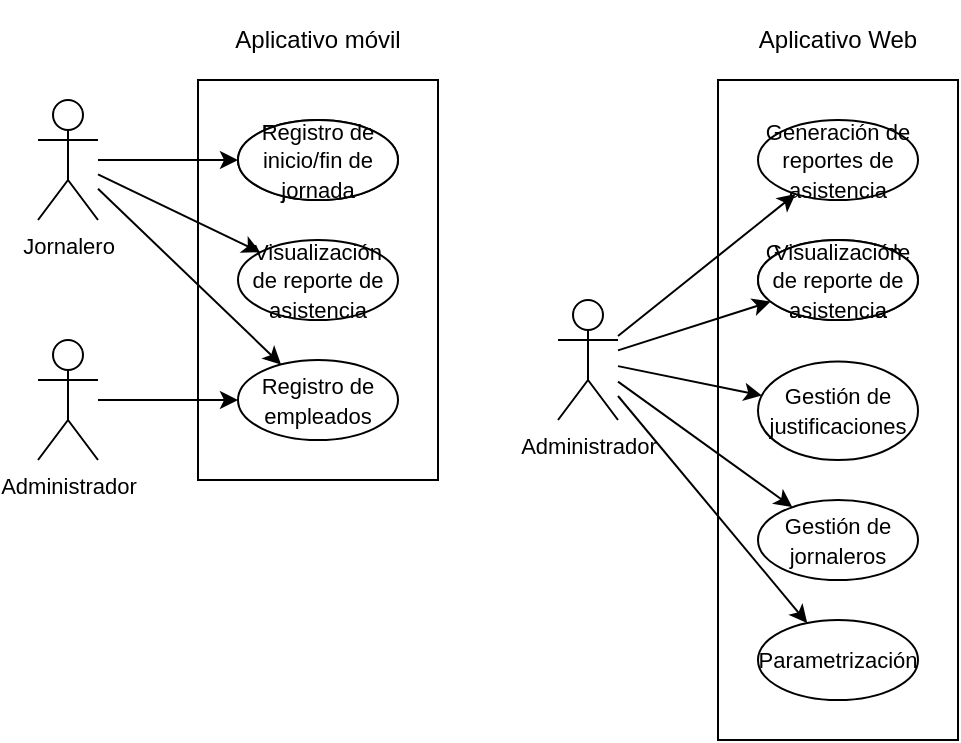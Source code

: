 <mxfile version="17.2.4" type="device" pages="6"><diagram id="WHLjZNbLm4iYx63lj-KD" name="Casos de uso"><mxGraphModel dx="723" dy="520" grid="1" gridSize="10" guides="1" tooltips="1" connect="1" arrows="1" fold="1" page="1" pageScale="1" pageWidth="827" pageHeight="1169" math="0" shadow="0"><root><mxCell id="0"/><mxCell id="1" parent="0"/><mxCell id="opA2BKxNUCR5uBgrpxJ--2" value="" style="rounded=0;whiteSpace=wrap;html=1;" parent="1" vertex="1"><mxGeometry x="120" y="80" width="120" height="200" as="geometry"/></mxCell><mxCell id="opA2BKxNUCR5uBgrpxJ--4" value="&lt;font style=&quot;line-height: 1 ; font-size: 11px&quot;&gt;Registro de inicio y fin de jornada&lt;/font&gt;" style="ellipse;whiteSpace=wrap;html=1;" parent="1" vertex="1"><mxGeometry x="140" y="100" width="80" height="40" as="geometry"/></mxCell><mxCell id="opA2BKxNUCR5uBgrpxJ--5" value="Aplicativo móvil" style="text;html=1;strokeColor=none;fillColor=none;align=center;verticalAlign=middle;whiteSpace=wrap;rounded=0;" parent="1" vertex="1"><mxGeometry x="120" y="40" width="120" height="40" as="geometry"/></mxCell><mxCell id="opA2BKxNUCR5uBgrpxJ--7" value="&lt;font style=&quot;line-height: 1 ; font-size: 11px&quot;&gt;Visualización de reporte de asistencia&lt;/font&gt;" style="ellipse;whiteSpace=wrap;html=1;" parent="1" vertex="1"><mxGeometry x="140" y="160" width="80" height="40" as="geometry"/></mxCell><mxCell id="opA2BKxNUCR5uBgrpxJ--10" style="edgeStyle=none;rounded=0;orthogonalLoop=1;jettySize=auto;html=1;fontSize=11;" parent="1" source="opA2BKxNUCR5uBgrpxJ--9" target="opA2BKxNUCR5uBgrpxJ--4" edge="1"><mxGeometry relative="1" as="geometry"/></mxCell><mxCell id="opA2BKxNUCR5uBgrpxJ--12" style="edgeStyle=none;rounded=0;orthogonalLoop=1;jettySize=auto;html=1;fontSize=11;" parent="1" source="opA2BKxNUCR5uBgrpxJ--9" target="opA2BKxNUCR5uBgrpxJ--7" edge="1"><mxGeometry relative="1" as="geometry"/></mxCell><mxCell id="opA2BKxNUCR5uBgrpxJ--32" style="edgeStyle=none;rounded=0;orthogonalLoop=1;jettySize=auto;html=1;fontSize=11;" parent="1" source="opA2BKxNUCR5uBgrpxJ--9" target="opA2BKxNUCR5uBgrpxJ--26" edge="1"><mxGeometry relative="1" as="geometry"/></mxCell><mxCell id="opA2BKxNUCR5uBgrpxJ--9" value="Jornalero" style="shape=umlActor;verticalLabelPosition=bottom;verticalAlign=top;html=1;outlineConnect=0;fontSize=11;" parent="1" vertex="1"><mxGeometry x="40" y="90" width="30" height="60" as="geometry"/></mxCell><mxCell id="opA2BKxNUCR5uBgrpxJ--13" value="" style="rounded=0;whiteSpace=wrap;html=1;container=0;" parent="1" vertex="1"><mxGeometry x="380" y="80" width="120" height="330" as="geometry"/></mxCell><mxCell id="opA2BKxNUCR5uBgrpxJ--15" value="Aplicativo Web" style="text;html=1;strokeColor=none;fillColor=none;align=center;verticalAlign=middle;whiteSpace=wrap;rounded=0;" parent="1" vertex="1"><mxGeometry x="380" y="40" width="120" height="40" as="geometry"/></mxCell><mxCell id="opA2BKxNUCR5uBgrpxJ--16" value="&lt;font style=&quot;line-height: 1 ; font-size: 11px&quot;&gt;Generación de reportes de asistencia&lt;/font&gt;" style="ellipse;whiteSpace=wrap;html=1;" parent="1" vertex="1"><mxGeometry x="400" y="160" width="80" height="40" as="geometry"/></mxCell><mxCell id="opA2BKxNUCR5uBgrpxJ--19" style="edgeStyle=none;rounded=0;orthogonalLoop=1;jettySize=auto;html=1;fontSize=11;" parent="1" source="opA2BKxNUCR5uBgrpxJ--21" target="opA2BKxNUCR5uBgrpxJ--16" edge="1"><mxGeometry relative="1" as="geometry"/></mxCell><mxCell id="opA2BKxNUCR5uBgrpxJ--24" style="edgeStyle=none;rounded=0;orthogonalLoop=1;jettySize=auto;html=1;fontSize=11;" parent="1" source="opA2BKxNUCR5uBgrpxJ--21" target="opA2BKxNUCR5uBgrpxJ--22" edge="1"><mxGeometry relative="1" as="geometry"/></mxCell><mxCell id="opA2BKxNUCR5uBgrpxJ--25" style="edgeStyle=none;rounded=0;orthogonalLoop=1;jettySize=auto;html=1;fontSize=11;" parent="1" source="opA2BKxNUCR5uBgrpxJ--21" target="opA2BKxNUCR5uBgrpxJ--23" edge="1"><mxGeometry relative="1" as="geometry"/></mxCell><mxCell id="-C8NBJwE9mqTgDfZS2Ve-1" style="edgeStyle=none;rounded=0;orthogonalLoop=1;jettySize=auto;html=1;fontSize=11;" parent="1" source="opA2BKxNUCR5uBgrpxJ--21" target="F_LQkum5hvmCMlTkG4Ts-8" edge="1"><mxGeometry relative="1" as="geometry"><mxPoint x="360" y="140" as="targetPoint"/></mxGeometry></mxCell><mxCell id="lY4pMXBIdtoHs_6o1BJ6-2" style="rounded=0;orthogonalLoop=1;jettySize=auto;html=1;" parent="1" source="opA2BKxNUCR5uBgrpxJ--21" target="lY4pMXBIdtoHs_6o1BJ6-1" edge="1"><mxGeometry relative="1" as="geometry"><mxPoint x="360" y="360" as="targetPoint"/></mxGeometry></mxCell><mxCell id="opA2BKxNUCR5uBgrpxJ--21" value="Administrador" style="shape=umlActor;verticalLabelPosition=bottom;verticalAlign=top;html=1;outlineConnect=0;fontSize=11;" parent="1" vertex="1"><mxGeometry x="300" y="190" width="30" height="60" as="geometry"/></mxCell><mxCell id="opA2BKxNUCR5uBgrpxJ--23" value="&lt;font style=&quot;line-height: 1 ; font-size: 11px&quot;&gt;Gestión de jornaleros&lt;/font&gt;" style="ellipse;whiteSpace=wrap;html=1;" parent="1" vertex="1"><mxGeometry x="400" y="290" width="80" height="40" as="geometry"/></mxCell><mxCell id="opA2BKxNUCR5uBgrpxJ--26" value="&lt;font style=&quot;line-height: 1 ; font-size: 11px&quot;&gt;Registro de empleados&lt;/font&gt;" style="ellipse;whiteSpace=wrap;html=1;" parent="1" vertex="1"><mxGeometry x="140" y="220" width="80" height="40" as="geometry"/></mxCell><mxCell id="opA2BKxNUCR5uBgrpxJ--31" style="edgeStyle=none;rounded=0;orthogonalLoop=1;jettySize=auto;html=1;fontSize=11;" parent="1" source="opA2BKxNUCR5uBgrpxJ--30" target="opA2BKxNUCR5uBgrpxJ--26" edge="1"><mxGeometry relative="1" as="geometry"/></mxCell><mxCell id="opA2BKxNUCR5uBgrpxJ--30" value="Administrador" style="shape=umlActor;verticalLabelPosition=bottom;verticalAlign=top;html=1;outlineConnect=0;fontSize=11;" parent="1" vertex="1"><mxGeometry x="40" y="210" width="30" height="60" as="geometry"/></mxCell><mxCell id="F_LQkum5hvmCMlTkG4Ts-5" value="&lt;font style=&quot;line-height: 1 ; font-size: 11px&quot;&gt;Registro de inicio/fin de jornada&lt;/font&gt;" style="ellipse;whiteSpace=wrap;html=1;" parent="1" vertex="1"><mxGeometry x="140" y="100" width="80" height="40" as="geometry"/></mxCell><mxCell id="F_LQkum5hvmCMlTkG4Ts-8" value="&lt;font style=&quot;line-height: 1 ; font-size: 11px&quot;&gt;Generación de reportes de asistencia&lt;/font&gt;" style="ellipse;whiteSpace=wrap;html=1;" parent="1" vertex="1"><mxGeometry x="400" y="100" width="80" height="40" as="geometry"/></mxCell><mxCell id="F_LQkum5hvmCMlTkG4Ts-9" value="&lt;font style=&quot;line-height: 1 ; font-size: 11px&quot;&gt;Visualización de reporte de asistencia&lt;/font&gt;" style="ellipse;whiteSpace=wrap;html=1;" parent="1" vertex="1"><mxGeometry x="400" y="160" width="80" height="40" as="geometry"/></mxCell><mxCell id="lY4pMXBIdtoHs_6o1BJ6-1" value="&lt;font style=&quot;line-height: 1 ; font-size: 11px&quot;&gt;Parametrización&lt;/font&gt;" style="ellipse;whiteSpace=wrap;html=1;" parent="1" vertex="1"><mxGeometry x="400" y="350" width="80" height="40" as="geometry"/></mxCell><mxCell id="opA2BKxNUCR5uBgrpxJ--22" value="&lt;span style=&quot;font-size: 11px&quot;&gt;Gestión de justificaciones&lt;/span&gt;" style="ellipse;whiteSpace=wrap;html=1;" parent="1" vertex="1"><mxGeometry x="400" y="220.768" width="80" height="49.231" as="geometry"/></mxCell></root></mxGraphModel></diagram><diagram id="DPN47W2CpMUBhZFiWrRp" name="DFD Nivel 0"><mxGraphModel dx="723" dy="520" grid="1" gridSize="10" guides="1" tooltips="1" connect="1" arrows="1" fold="1" page="1" pageScale="1" pageWidth="827" pageHeight="1169" math="0" shadow="0"><root><mxCell id="0"/><mxCell id="1" parent="0"/><mxCell id="k6AOkCOKHC43vCUZdvNo-2" value="Visualización reporte asistencia" style="edgeStyle=none;rounded=0;orthogonalLoop=1;jettySize=auto;html=1;exitX=1;exitY=1;exitDx=0;exitDy=0;entryX=0.046;entryY=0.987;entryDx=0;entryDy=0;entryPerimeter=0;fontSize=11;startArrow=none;startFill=0;endArrow=classic;endFill=1;" parent="1" source="Q0nlISiyaVazA7apES3B-2" target="Q0nlISiyaVazA7apES3B-7" edge="1"><mxGeometry x="-0.077" y="-11" relative="1" as="geometry"><mxPoint as="offset"/></mxGeometry></mxCell><mxCell id="Q0nlISiyaVazA7apES3B-2" value="Sistema de control de asistencia" style="ellipse;whiteSpace=wrap;html=1;aspect=fixed;fontSize=11;" parent="1" vertex="1"><mxGeometry x="300" y="170" width="80" height="80" as="geometry"/></mxCell><mxCell id="Q0nlISiyaVazA7apES3B-8" value="- Registro empleado&lt;br&gt;- Registro inicio/fin jornada" style="edgeStyle=none;rounded=0;orthogonalLoop=1;jettySize=auto;html=1;exitX=1;exitY=0;exitDx=0;exitDy=0;entryX=0;entryY=0;entryDx=0;entryDy=0;fontSize=11;startArrow=none;startFill=0;endArrow=classic;endFill=1;" parent="1" source="Q0nlISiyaVazA7apES3B-6" target="Q0nlISiyaVazA7apES3B-2" edge="1"><mxGeometry x="-0.093" y="21" relative="1" as="geometry"><mxPoint as="offset"/></mxGeometry></mxCell><mxCell id="c5SZCVQytjzo-BHOWkZQ-1" value="&lt;span&gt;Visualización reporte asistencia&lt;/span&gt;" style="edgeStyle=none;rounded=0;orthogonalLoop=1;jettySize=auto;html=1;exitX=0;exitY=1;exitDx=0;exitDy=0;entryX=1;entryY=1;entryDx=0;entryDy=0;fontSize=11;startArrow=none;startFill=0;endArrow=classic;endFill=1;" parent="1" source="Q0nlISiyaVazA7apES3B-2" target="Q0nlISiyaVazA7apES3B-6" edge="1"><mxGeometry x="-0.047" y="11" relative="1" as="geometry"><mxPoint as="offset"/></mxGeometry></mxCell><mxCell id="Q0nlISiyaVazA7apES3B-6" value="Jornalero" style="rounded=1;whiteSpace=wrap;html=1;fontSize=11;" parent="1" vertex="1"><mxGeometry x="20" y="180" width="120" height="60" as="geometry"/></mxCell><mxCell id="k6AOkCOKHC43vCUZdvNo-1" value="- Regiistri de jornalero&lt;br&gt;- Gestión de jornaleros&lt;br&gt;- Gestión de justificaciones&lt;br&gt;- Parametrización" style="edgeStyle=none;rounded=0;orthogonalLoop=1;jettySize=auto;html=1;exitX=0;exitY=0;exitDx=0;exitDy=0;entryX=1;entryY=0;entryDx=0;entryDy=0;fontSize=11;startArrow=none;startFill=0;endArrow=classic;endFill=1;" parent="1" source="Q0nlISiyaVazA7apES3B-7" target="Q0nlISiyaVazA7apES3B-2" edge="1"><mxGeometry x="-0.072" y="-31" relative="1" as="geometry"><mxPoint as="offset"/></mxGeometry></mxCell><mxCell id="Q0nlISiyaVazA7apES3B-7" value="Administrador" style="rounded=1;whiteSpace=wrap;html=1;fontSize=11;" parent="1" vertex="1"><mxGeometry x="540" y="180" width="120" height="60" as="geometry"/></mxCell></root></mxGraphModel></diagram><diagram id="xMPwQNFFvmvZfmO3JOD3" name="DFD Nivel 1"><mxGraphModel dx="723" dy="520" grid="1" gridSize="10" guides="1" tooltips="1" connect="1" arrows="1" fold="1" page="1" pageScale="1" pageWidth="827" pageHeight="1169" math="0" shadow="0"><root><mxCell id="0"/><mxCell id="1" parent="0"/><mxCell id="HUyIibVQUll3Elc76Zl6-1" value="&lt;font style=&quot;line-height: 1 ; font-size: 11px&quot;&gt;Gestión de justificaciones&lt;/font&gt;" style="ellipse;whiteSpace=wrap;html=1;" parent="1" vertex="1"><mxGeometry x="630" y="320" width="80" height="40" as="geometry"/></mxCell><mxCell id="8bBGzlcFSC6BlDnShLa4-9" value="- Registros&lt;br&gt;- Cambios en&amp;nbsp;datos" style="edgeStyle=none;rounded=0;orthogonalLoop=1;jettySize=auto;html=1;fontSize=11;startArrow=classic;startFill=1;" parent="1" source="HUyIibVQUll3Elc76Zl6-2" target="8bBGzlcFSC6BlDnShLa4-20" edge="1"><mxGeometry relative="1" as="geometry"/></mxCell><mxCell id="8bBGzlcFSC6BlDnShLa4-11" value="- Jornalero&lt;br&gt;- Inicio de jornada&lt;br&gt;- Fin de jornada" style="edgeStyle=none;rounded=0;orthogonalLoop=1;jettySize=auto;html=1;fontSize=11;" parent="1" source="HUyIibVQUll3Elc76Zl6-1" target="8bBGzlcFSC6BlDnShLa4-17" edge="1"><mxGeometry relative="1" as="geometry"/></mxCell><mxCell id="HUyIibVQUll3Elc76Zl6-2" value="&lt;font style=&quot;line-height: 1 ; font-size: 11px&quot;&gt;Gestión de los jornaleros&lt;/font&gt;" style="ellipse;whiteSpace=wrap;html=1;" parent="1" vertex="1"><mxGeometry x="145" y="347" width="80" height="40" as="geometry"/></mxCell><mxCell id="8bBGzlcFSC6BlDnShLa4-8" value="- Reporte general&lt;br&gt;- Reporte de jornalero" style="edgeStyle=none;rounded=0;orthogonalLoop=1;jettySize=auto;html=1;fontSize=11;" parent="1" source="HUyIibVQUll3Elc76Zl6-4" target="HUyIibVQUll3Elc76Zl6-11" edge="1"><mxGeometry relative="1" as="geometry"/></mxCell><mxCell id="Fpp_nje6dUxYa97VI9MI-2" value="Reporte de&lt;br&gt;jornalero" style="edgeStyle=none;rounded=0;orthogonalLoop=1;jettySize=auto;html=1;fontSize=11;startArrow=none;startFill=0;endArrow=classic;endFill=1;" parent="1" source="HUyIibVQUll3Elc76Zl6-4" target="HUyIibVQUll3Elc76Zl6-10" edge="1"><mxGeometry relative="1" as="geometry"><mxPoint x="520.0" y="380" as="targetPoint"/></mxGeometry></mxCell><mxCell id="HUyIibVQUll3Elc76Zl6-4" value="&lt;font style=&quot;line-height: 1 ; font-size: 11px&quot;&gt;Visualización de reporte de asistencia&lt;/font&gt;" style="ellipse;whiteSpace=wrap;html=1;" parent="1" vertex="1"><mxGeometry x="400" y="260" width="80" height="40" as="geometry"/></mxCell><mxCell id="8bBGzlcFSC6BlDnShLa4-3" value="Fecha y hora" style="edgeStyle=none;rounded=0;orthogonalLoop=1;jettySize=auto;html=1;fontSize=11;" parent="1" source="HUyIibVQUll3Elc76Zl6-6" target="8bBGzlcFSC6BlDnShLa4-17" edge="1"><mxGeometry relative="1" as="geometry"/></mxCell><mxCell id="HUyIibVQUll3Elc76Zl6-6" value="&lt;font style=&quot;line-height: 1 ; font-size: 11px&quot;&gt;Registro de inicio/fin de jornada&lt;/font&gt;" style="ellipse;whiteSpace=wrap;html=1;" parent="1" vertex="1"><mxGeometry x="740" y="110" width="80" height="40" as="geometry"/></mxCell><mxCell id="8bBGzlcFSC6BlDnShLa4-4" value="Reporte" style="edgeStyle=none;rounded=0;orthogonalLoop=1;jettySize=auto;html=1;fontSize=11;" parent="1" source="HUyIibVQUll3Elc76Zl6-8" target="HUyIibVQUll3Elc76Zl6-4" edge="1"><mxGeometry relative="1" as="geometry"/></mxCell><mxCell id="HUyIibVQUll3Elc76Zl6-8" value="&lt;font style=&quot;line-height: 1 ; font-size: 11px&quot;&gt;Generación de reportes de asistencia&lt;/font&gt;" style="ellipse;whiteSpace=wrap;html=1;" parent="1" vertex="1"><mxGeometry x="460" y="190" width="80" height="40" as="geometry"/></mxCell><mxCell id="8bBGzlcFSC6BlDnShLa4-5" value="Token de&lt;br&gt;código QR" style="edgeStyle=none;rounded=0;orthogonalLoop=1;jettySize=auto;html=1;fontSize=11;" parent="1" source="HUyIibVQUll3Elc76Zl6-10" target="HUyIibVQUll3Elc76Zl6-6" edge="1"><mxGeometry relative="1" as="geometry"/></mxCell><mxCell id="aQwp8yNbwdjPaTWDiWYZ-2" value="Token de &lt;br&gt;dispositivo" style="edgeStyle=none;rounded=0;orthogonalLoop=1;jettySize=auto;html=1;fontSize=11;startArrow=none;startFill=0;endArrow=classic;endFill=1;" parent="1" source="HUyIibVQUll3Elc76Zl6-10" target="aQwp8yNbwdjPaTWDiWYZ-1" edge="1"><mxGeometry relative="1" as="geometry"/></mxCell><mxCell id="HUyIibVQUll3Elc76Zl6-10" value="Jornalero" style="rounded=1;whiteSpace=wrap;html=1;fontSize=11;" parent="1" vertex="1"><mxGeometry x="330" y="110" width="100" height="40" as="geometry"/></mxCell><mxCell id="8bBGzlcFSC6BlDnShLa4-1" value="Formulario" style="edgeStyle=none;rounded=0;orthogonalLoop=1;jettySize=auto;html=1;fontSize=11;" parent="1" source="HUyIibVQUll3Elc76Zl6-11" target="HUyIibVQUll3Elc76Zl6-2" edge="1"><mxGeometry relative="1" as="geometry"/></mxCell><mxCell id="8bBGzlcFSC6BlDnShLa4-10" value="- Jornalero&lt;br&gt;- Inicio de jornada&lt;br&gt;- Fin de jornada" style="edgeStyle=none;rounded=0;orthogonalLoop=1;jettySize=auto;html=1;fontSize=11;" parent="1" source="HUyIibVQUll3Elc76Zl6-11" target="HUyIibVQUll3Elc76Zl6-1" edge="1"><mxGeometry relative="1" as="geometry"/></mxCell><mxCell id="uzJEOqz2qDnydP9yNvXY-2" value="Configuraciones" style="edgeStyle=none;rounded=0;orthogonalLoop=1;jettySize=auto;html=1;" parent="1" source="HUyIibVQUll3Elc76Zl6-11" target="uzJEOqz2qDnydP9yNvXY-1" edge="1"><mxGeometry relative="1" as="geometry"/></mxCell><mxCell id="HUyIibVQUll3Elc76Zl6-11" value="Administrador" style="rounded=1;whiteSpace=wrap;html=1;fontSize=11;" parent="1" vertex="1"><mxGeometry x="330" y="390" width="100" height="50" as="geometry"/></mxCell><mxCell id="Fpp_nje6dUxYa97VI9MI-1" style="edgeStyle=none;rounded=0;orthogonalLoop=1;jettySize=auto;html=1;fontSize=11;startArrow=none;startFill=0;endArrow=classic;endFill=1;" parent="1" source="8bBGzlcFSC6BlDnShLa4-17" target="HUyIibVQUll3Elc76Zl6-1" edge="1"><mxGeometry relative="1" as="geometry"/></mxCell><mxCell id="8bBGzlcFSC6BlDnShLa4-19" value="Registros" style="edgeStyle=none;rounded=0;orthogonalLoop=1;jettySize=auto;html=1;fontSize=11;" parent="1" source="8bBGzlcFSC6BlDnShLa4-17" target="HUyIibVQUll3Elc76Zl6-8" edge="1"><mxGeometry x="0.059" relative="1" as="geometry"><mxPoint as="offset"/></mxGeometry></mxCell><mxCell id="8bBGzlcFSC6BlDnShLa4-17" value="&lt;span style=&quot;white-space: pre&quot;&gt;&#9;&lt;/span&gt;&amp;nbsp;Asistencia" style="html=1;dashed=0;whitespace=wrap;shape=mxgraph.dfd.dataStoreID;align=left;spacingLeft=3;points=[[0,0],[0.5,0],[1,0],[0,0.5],[1,0.5],[0,1],[0.5,1],[1,1]];fontSize=11;" parent="1" vertex="1"><mxGeometry x="625" y="200" width="90" height="20" as="geometry"/></mxCell><mxCell id="8bBGzlcFSC6BlDnShLa4-20" value="&lt;span style=&quot;white-space: pre&quot;&gt;&#9;&lt;/span&gt;&amp;nbsp;Jornalero" style="html=1;dashed=0;whitespace=wrap;shape=mxgraph.dfd.dataStoreID;align=left;spacingLeft=3;points=[[0,0],[0.5,0],[1,0],[0,0.5],[1,0.5],[0,1],[0.5,1],[1,1]];fontSize=11;" parent="1" vertex="1"><mxGeometry x="140" y="173" width="90" height="20" as="geometry"/></mxCell><mxCell id="aQwp8yNbwdjPaTWDiWYZ-3" value="- Cédula&lt;br&gt;- Nombre" style="edgeStyle=none;rounded=0;orthogonalLoop=1;jettySize=auto;html=1;fontSize=11;startArrow=none;startFill=0;endArrow=classic;endFill=1;align=center;" parent="1" source="aQwp8yNbwdjPaTWDiWYZ-1" target="8bBGzlcFSC6BlDnShLa4-20" edge="1"><mxGeometry x="0.003" y="-1" relative="1" as="geometry"><mxPoint as="offset"/></mxGeometry></mxCell><mxCell id="aQwp8yNbwdjPaTWDiWYZ-4" value="&lt;div style=&quot;&quot;&gt;&lt;/div&gt;&lt;div style=&quot;&quot;&gt;- Cédula&lt;/div&gt;&lt;div style=&quot;&quot;&gt;- Nombre&lt;/div&gt;" style="edgeStyle=none;rounded=0;orthogonalLoop=1;jettySize=auto;html=1;fontSize=11;startArrow=none;startFill=0;endArrow=classic;endFill=1;align=center;" parent="1" source="HUyIibVQUll3Elc76Zl6-11" target="aQwp8yNbwdjPaTWDiWYZ-1" edge="1"><mxGeometry x="0.066" y="7" relative="1" as="geometry"><mxPoint as="offset"/></mxGeometry></mxCell><mxCell id="aQwp8yNbwdjPaTWDiWYZ-1" value="&lt;font style=&quot;line-height: 1 ; font-size: 11px&quot;&gt;Registro de jornalero&lt;/font&gt;" style="ellipse;whiteSpace=wrap;html=1;" parent="1" vertex="1"><mxGeometry x="260" y="260" width="80" height="40" as="geometry"/></mxCell><mxCell id="uzJEOqz2qDnydP9yNvXY-3" style="edgeStyle=none;rounded=0;orthogonalLoop=1;jettySize=auto;html=1;entryX=0.5;entryY=1;entryDx=0;entryDy=0;" parent="1" source="uzJEOqz2qDnydP9yNvXY-1" target="uzJEOqz2qDnydP9yNvXY-4" edge="1"><mxGeometry relative="1" as="geometry"/></mxCell><mxCell id="uzJEOqz2qDnydP9yNvXY-1" value="&lt;font style=&quot;line-height: 1 ; font-size: 11px&quot;&gt;Parametrización&lt;/font&gt;" style="ellipse;whiteSpace=wrap;html=1;" parent="1" vertex="1"><mxGeometry x="747" y="395" width="80" height="40" as="geometry"/></mxCell><mxCell id="uzJEOqz2qDnydP9yNvXY-5" style="edgeStyle=none;rounded=0;orthogonalLoop=1;jettySize=auto;html=1;" parent="1" source="uzJEOqz2qDnydP9yNvXY-4" target="uzJEOqz2qDnydP9yNvXY-1" edge="1"><mxGeometry relative="1" as="geometry"/></mxCell><mxCell id="uzJEOqz2qDnydP9yNvXY-6" value="- Horarios&lt;br&gt;- Minutos de tolerancia" style="edgeStyle=none;rounded=0;orthogonalLoop=1;jettySize=auto;html=1;" parent="1" source="uzJEOqz2qDnydP9yNvXY-4" target="HUyIibVQUll3Elc76Zl6-6" edge="1"><mxGeometry relative="1" as="geometry"/></mxCell><mxCell id="uzJEOqz2qDnydP9yNvXY-4" value="&lt;span style=&quot;white-space: pre&quot;&gt;&#9;&lt;/span&gt;&amp;nbsp;Configuraciones" style="html=1;dashed=0;whitespace=wrap;shape=mxgraph.dfd.dataStoreID;align=left;spacingLeft=3;points=[[0,0],[0.5,0],[1,0],[0,0.5],[1,0.5],[0,1],[0.5,1],[1,1]];fontSize=11;" parent="1" vertex="1"><mxGeometry x="727" y="280" width="120" height="20" as="geometry"/></mxCell></root></mxGraphModel></diagram><diagram id="uAK7jYJQVFvn_FbUAv5A" name="ERD"><mxGraphModel dx="483" dy="520" grid="1" gridSize="10" guides="1" tooltips="1" connect="1" arrows="1" fold="1" page="1" pageScale="1" pageWidth="827" pageHeight="1169" math="0" shadow="0"><root><mxCell id="0"/><mxCell id="1" parent="0"/><mxCell id="keY-XyWQhOyn3NzyZn6j-1" value="empleado" style="swimlane;fontStyle=0;childLayout=stackLayout;horizontal=1;startSize=20;horizontalStack=0;resizeParent=1;resizeParentMax=0;resizeLast=0;collapsible=1;marginBottom=0;fontSize=11;" parent="1" vertex="1"><mxGeometry x="120" y="80" width="80" height="120" as="geometry"/></mxCell><mxCell id="keY-XyWQhOyn3NzyZn6j-2" value="id" style="text;strokeColor=none;fillColor=none;align=left;verticalAlign=middle;spacingLeft=4;spacingRight=4;overflow=hidden;points=[[0,0.5],[1,0.5]];portConstraint=eastwest;rotatable=0;fontSize=11;" parent="keY-XyWQhOyn3NzyZn6j-1" vertex="1"><mxGeometry y="20" width="80" height="20" as="geometry"/></mxCell><mxCell id="keY-XyWQhOyn3NzyZn6j-3" value="nombre" style="text;strokeColor=none;fillColor=none;align=left;verticalAlign=middle;spacingLeft=4;spacingRight=4;overflow=hidden;points=[[0,0.5],[1,0.5]];portConstraint=eastwest;rotatable=0;fontSize=11;" parent="keY-XyWQhOyn3NzyZn6j-1" vertex="1"><mxGeometry y="40" width="80" height="20" as="geometry"/></mxCell><mxCell id="keY-XyWQhOyn3NzyZn6j-4" value="token_celular" style="text;strokeColor=none;fillColor=none;align=left;verticalAlign=middle;spacingLeft=4;spacingRight=4;overflow=hidden;points=[[0,0.5],[1,0.5]];portConstraint=eastwest;rotatable=0;fontSize=11;" parent="keY-XyWQhOyn3NzyZn6j-1" vertex="1"><mxGeometry y="60" width="80" height="20" as="geometry"/></mxCell><mxCell id="KGPQJn56LlLi4IUq2afZ-3" value="activo" style="text;strokeColor=none;fillColor=none;align=left;verticalAlign=middle;spacingLeft=4;spacingRight=4;overflow=hidden;points=[[0,0.5],[1,0.5]];portConstraint=eastwest;rotatable=0;fontSize=11;" vertex="1" parent="keY-XyWQhOyn3NzyZn6j-1"><mxGeometry y="80" width="80" height="20" as="geometry"/></mxCell><mxCell id="KGPQJn56LlLi4IUq2afZ-2" value="tipo" style="text;strokeColor=none;fillColor=none;align=left;verticalAlign=middle;spacingLeft=4;spacingRight=4;overflow=hidden;points=[[0,0.5],[1,0.5]];portConstraint=eastwest;rotatable=0;fontSize=11;" vertex="1" parent="keY-XyWQhOyn3NzyZn6j-1"><mxGeometry y="100" width="80" height="20" as="geometry"/></mxCell><mxCell id="ilUUixbzKZg2KN8N4Utl-1" value="Asistencia" style="swimlane;fontStyle=0;childLayout=stackLayout;horizontal=1;startSize=20;horizontalStack=0;resizeParent=1;resizeParentMax=0;resizeLast=0;collapsible=1;marginBottom=0;fontSize=11;" parent="1" vertex="1"><mxGeometry x="240" y="80" width="80" height="120" as="geometry"/></mxCell><mxCell id="ilUUixbzKZg2KN8N4Utl-2" value="id" style="text;strokeColor=none;fillColor=none;align=left;verticalAlign=middle;spacingLeft=4;spacingRight=4;overflow=hidden;points=[[0,0.5],[1,0.5]];portConstraint=eastwest;rotatable=0;fontSize=11;" parent="ilUUixbzKZg2KN8N4Utl-1" vertex="1"><mxGeometry y="20" width="80" height="20" as="geometry"/></mxCell><mxCell id="ilUUixbzKZg2KN8N4Utl-3" value="empleado_id" style="text;strokeColor=none;fillColor=none;align=left;verticalAlign=middle;spacingLeft=4;spacingRight=4;overflow=hidden;points=[[0,0.5],[1,0.5]];portConstraint=eastwest;rotatable=0;fontSize=11;" parent="ilUUixbzKZg2KN8N4Utl-1" vertex="1"><mxGeometry y="40" width="80" height="20" as="geometry"/></mxCell><mxCell id="ilUUixbzKZg2KN8N4Utl-4" value="codigo_qr_id" style="text;strokeColor=none;fillColor=none;align=left;verticalAlign=middle;spacingLeft=4;spacingRight=4;overflow=hidden;points=[[0,0.5],[1,0.5]];portConstraint=eastwest;rotatable=0;fontSize=11;" parent="ilUUixbzKZg2KN8N4Utl-1" vertex="1"><mxGeometry y="60" width="80" height="20" as="geometry"/></mxCell><mxCell id="ilUUixbzKZg2KN8N4Utl-5" value="fecha_hora" style="text;strokeColor=none;fillColor=none;align=left;verticalAlign=middle;spacingLeft=4;spacingRight=4;overflow=hidden;points=[[0,0.5],[1,0.5]];portConstraint=eastwest;rotatable=0;fontSize=11;" parent="ilUUixbzKZg2KN8N4Utl-1" vertex="1"><mxGeometry y="80" width="80" height="20" as="geometry"/></mxCell><mxCell id="ilUUixbzKZg2KN8N4Utl-13" value="observacion" style="text;strokeColor=none;fillColor=none;align=left;verticalAlign=middle;spacingLeft=4;spacingRight=4;overflow=hidden;points=[[0,0.5],[1,0.5]];portConstraint=eastwest;rotatable=0;fontSize=11;" parent="ilUUixbzKZg2KN8N4Utl-1" vertex="1"><mxGeometry y="100" width="80" height="20" as="geometry"/></mxCell><mxCell id="ilUUixbzKZg2KN8N4Utl-6" value="codigo_qr" style="swimlane;fontStyle=0;childLayout=stackLayout;horizontal=1;startSize=20;horizontalStack=0;resizeParent=1;resizeParentMax=0;resizeLast=0;collapsible=1;marginBottom=0;fontSize=11;" parent="1" vertex="1"><mxGeometry x="360" y="80" width="80" height="80" as="geometry"/></mxCell><mxCell id="ilUUixbzKZg2KN8N4Utl-7" value="id" style="text;strokeColor=none;fillColor=none;align=left;verticalAlign=middle;spacingLeft=4;spacingRight=4;overflow=hidden;points=[[0,0.5],[1,0.5]];portConstraint=eastwest;rotatable=0;fontSize=11;" parent="ilUUixbzKZg2KN8N4Utl-6" vertex="1"><mxGeometry y="20" width="80" height="20" as="geometry"/></mxCell><mxCell id="ilUUixbzKZg2KN8N4Utl-9" value="token" style="text;strokeColor=none;fillColor=none;align=left;verticalAlign=middle;spacingLeft=4;spacingRight=4;overflow=hidden;points=[[0,0.5],[1,0.5]];portConstraint=eastwest;rotatable=0;fontSize=11;" parent="ilUUixbzKZg2KN8N4Utl-6" vertex="1"><mxGeometry y="40" width="80" height="20" as="geometry"/></mxCell><mxCell id="ilUUixbzKZg2KN8N4Utl-10" value="fecha_hora" style="text;strokeColor=none;fillColor=none;align=left;verticalAlign=middle;spacingLeft=4;spacingRight=4;overflow=hidden;points=[[0,0.5],[1,0.5]];portConstraint=eastwest;rotatable=0;fontSize=11;" parent="ilUUixbzKZg2KN8N4Utl-6" vertex="1"><mxGeometry y="60" width="80" height="20" as="geometry"/></mxCell><mxCell id="ilUUixbzKZg2KN8N4Utl-11" style="rounded=0;orthogonalLoop=1;jettySize=auto;html=1;entryX=1;entryY=0.5;entryDx=0;entryDy=0;fontSize=11;startArrow=none;startFill=0;endArrow=classic;endFill=1;exitX=0;exitY=0.5;exitDx=0;exitDy=0;edgeStyle=orthogonalEdgeStyle;" parent="1" source="ilUUixbzKZg2KN8N4Utl-7" target="ilUUixbzKZg2KN8N4Utl-4" edge="1"><mxGeometry relative="1" as="geometry"/></mxCell><mxCell id="ilUUixbzKZg2KN8N4Utl-12" style="edgeStyle=orthogonalEdgeStyle;rounded=0;orthogonalLoop=1;jettySize=auto;html=1;exitX=1;exitY=0.5;exitDx=0;exitDy=0;entryX=0;entryY=0.5;entryDx=0;entryDy=0;fontSize=11;startArrow=none;startFill=0;endArrow=classic;endFill=1;" parent="1" source="keY-XyWQhOyn3NzyZn6j-2" target="ilUUixbzKZg2KN8N4Utl-3" edge="1"><mxGeometry relative="1" as="geometry"/></mxCell><mxCell id="VW8F3_jYPEV4CYecxxLG-1" value="preferencia" style="swimlane;fontStyle=0;childLayout=stackLayout;horizontal=1;startSize=20;horizontalStack=0;resizeParent=1;resizeParentMax=0;resizeLast=0;collapsible=1;marginBottom=0;fontSize=11;" parent="1" vertex="1"><mxGeometry x="240" y="240" width="80" height="60" as="geometry"/></mxCell><mxCell id="VW8F3_jYPEV4CYecxxLG-3" value="nombre" style="text;strokeColor=none;fillColor=none;align=left;verticalAlign=middle;spacingLeft=4;spacingRight=4;overflow=hidden;points=[[0,0.5],[1,0.5]];portConstraint=eastwest;rotatable=0;fontSize=11;" parent="VW8F3_jYPEV4CYecxxLG-1" vertex="1"><mxGeometry y="20" width="80" height="20" as="geometry"/></mxCell><mxCell id="VW8F3_jYPEV4CYecxxLG-4" value="valor" style="text;strokeColor=none;fillColor=none;align=left;verticalAlign=middle;spacingLeft=4;spacingRight=4;overflow=hidden;points=[[0,0.5],[1,0.5]];portConstraint=eastwest;rotatable=0;fontSize=11;" parent="VW8F3_jYPEV4CYecxxLG-1" vertex="1"><mxGeometry y="40" width="80" height="20" as="geometry"/></mxCell></root></mxGraphModel></diagram><diagram id="kaxqd-1-ln_2kSepxMdV" name="Componentes"><mxGraphModel dx="723" dy="520" grid="1" gridSize="10" guides="1" tooltips="1" connect="1" arrows="1" fold="1" page="1" pageScale="1" pageWidth="1169" pageHeight="827" math="0" shadow="0"><root><mxCell id="0"/><mxCell id="1" parent="0"/><mxCell id="9Ltizz7yX05IULUlpUK9-3" value="ControlAsistenciaFincaLolita" style="html=1;dropTarget=0;fontSize=11;align=center;verticalAlign=top;" parent="1" vertex="1"><mxGeometry x="40" y="40" width="520" height="660" as="geometry"/></mxCell><mxCell id="9Ltizz7yX05IULUlpUK9-4" value="" style="shape=module;jettyWidth=8;jettyHeight=4;fontSize=11;" parent="9Ltizz7yX05IULUlpUK9-3" vertex="1"><mxGeometry x="1" width="20" height="20" relative="1" as="geometry"><mxPoint x="-25" y="5" as="offset"/></mxGeometry></mxCell><mxCell id="k2XgIhOlLcNN7XcheqiJ-2" value="Cliente" style="html=1;dropTarget=0;fontSize=11;align=left;verticalAlign=top;" parent="1" vertex="1"><mxGeometry x="60" y="410" width="480" height="270" as="geometry"/></mxCell><mxCell id="k2XgIhOlLcNN7XcheqiJ-3" value="" style="shape=module;jettyWidth=8;jettyHeight=4;fontSize=11;" parent="k2XgIhOlLcNN7XcheqiJ-2" vertex="1"><mxGeometry x="1" width="20" height="20" relative="1" as="geometry"><mxPoint x="-25" y="5" as="offset"/></mxGeometry></mxCell><mxCell id="9Ltizz7yX05IULUlpUK9-23" value="AdminWeb" style="html=1;dropTarget=0;fontSize=11;align=left;verticalAlign=top;" parent="1" vertex="1"><mxGeometry x="390" y="440" width="140" height="230" as="geometry"/></mxCell><mxCell id="9Ltizz7yX05IULUlpUK9-24" value="" style="shape=module;jettyWidth=8;jettyHeight=4;fontSize=11;" parent="9Ltizz7yX05IULUlpUK9-23" vertex="1"><mxGeometry x="1" width="20" height="20" relative="1" as="geometry"><mxPoint x="-25" y="5" as="offset"/></mxGeometry></mxCell><mxCell id="9Ltizz7yX05IULUlpUK9-5" value="ClienteMovil" style="html=1;dropTarget=0;fontSize=11;align=left;verticalAlign=top;" parent="1" vertex="1"><mxGeometry x="70" y="440" width="140" height="230" as="geometry"/></mxCell><mxCell id="9Ltizz7yX05IULUlpUK9-6" value="" style="shape=module;jettyWidth=8;jettyHeight=4;fontSize=11;" parent="9Ltizz7yX05IULUlpUK9-5" vertex="1"><mxGeometry x="1" width="20" height="20" relative="1" as="geometry"><mxPoint x="-25" y="5" as="offset"/></mxGeometry></mxCell><mxCell id="9Ltizz7yX05IULUlpUK9-7" value="VisorInforme" style="html=1;dropTarget=0;fontSize=11;align=left;verticalAlign=top;" parent="1" vertex="1"><mxGeometry x="80" y="520" width="120" height="40" as="geometry"/></mxCell><mxCell id="9Ltizz7yX05IULUlpUK9-8" value="" style="shape=module;jettyWidth=8;jettyHeight=4;fontSize=11;" parent="9Ltizz7yX05IULUlpUK9-7" vertex="1"><mxGeometry x="1" width="20" height="20" relative="1" as="geometry"><mxPoint x="-25" y="5" as="offset"/></mxGeometry></mxCell><mxCell id="9Ltizz7yX05IULUlpUK9-1" value="EscaneoCodigosQr" style="html=1;dropTarget=0;fontSize=11;align=left;verticalAlign=top;" parent="1" vertex="1"><mxGeometry x="80" y="470" width="120" height="40" as="geometry"/></mxCell><mxCell id="9Ltizz7yX05IULUlpUK9-2" value="" style="shape=module;jettyWidth=8;jettyHeight=4;fontSize=11;" parent="9Ltizz7yX05IULUlpUK9-1" vertex="1"><mxGeometry x="1" width="20" height="20" relative="1" as="geometry"><mxPoint x="-25" y="5" as="offset"/></mxGeometry></mxCell><mxCell id="9Ltizz7yX05IULUlpUK9-9" value="ApiMovil" style="html=1;dropTarget=0;fontSize=11;align=left;verticalAlign=top;" parent="1" vertex="1"><mxGeometry x="80" y="620" width="120" height="40" as="geometry"/></mxCell><mxCell id="9Ltizz7yX05IULUlpUK9-10" value="" style="shape=module;jettyWidth=8;jettyHeight=4;fontSize=11;" parent="9Ltizz7yX05IULUlpUK9-9" vertex="1"><mxGeometry x="1" width="20" height="20" relative="1" as="geometry"><mxPoint x="-25" y="5" as="offset"/></mxGeometry></mxCell><mxCell id="9Ltizz7yX05IULUlpUK9-11" value="Servidor" style="html=1;dropTarget=0;fontSize=11;align=left;verticalAlign=top;" parent="1" vertex="1"><mxGeometry x="230" y="160" width="140" height="230" as="geometry"/></mxCell><mxCell id="9Ltizz7yX05IULUlpUK9-12" value="" style="shape=module;jettyWidth=8;jettyHeight=4;fontSize=11;" parent="9Ltizz7yX05IULUlpUK9-11" vertex="1"><mxGeometry x="1" width="20" height="20" relative="1" as="geometry"><mxPoint x="-25" y="5" as="offset"/></mxGeometry></mxCell><mxCell id="9Ltizz7yX05IULUlpUK9-33" style="edgeStyle=orthogonalEdgeStyle;rounded=0;orthogonalLoop=1;jettySize=auto;html=1;exitX=1;exitY=0.5;exitDx=0;exitDy=0;entryX=0;entryY=0.5;entryDx=0;entryDy=0;fontSize=11;startArrow=none;startFill=0;endArrow=classic;endFill=1;" parent="1" source="9Ltizz7yX05IULUlpUK9-9" target="9Ltizz7yX05IULUlpUK9-15" edge="1"><mxGeometry relative="1" as="geometry"/></mxCell><mxCell id="9Ltizz7yX05IULUlpUK9-34" style="edgeStyle=orthogonalEdgeStyle;rounded=0;orthogonalLoop=1;jettySize=auto;html=1;exitX=0;exitY=0.5;exitDx=0;exitDy=0;entryX=1;entryY=0.5;entryDx=0;entryDy=0;fontSize=11;startArrow=none;startFill=0;endArrow=classic;endFill=1;" parent="1" source="9Ltizz7yX05IULUlpUK9-15" target="9Ltizz7yX05IULUlpUK9-9" edge="1"><mxGeometry relative="1" as="geometry"/></mxCell><mxCell id="9Ltizz7yX05IULUlpUK9-15" value="Api" style="html=1;dropTarget=0;fontSize=11;align=left;verticalAlign=top;" parent="1" vertex="1"><mxGeometry x="240" y="340" width="120" height="40" as="geometry"/></mxCell><mxCell id="9Ltizz7yX05IULUlpUK9-16" value="" style="shape=module;jettyWidth=8;jettyHeight=4;fontSize=11;" parent="9Ltizz7yX05IULUlpUK9-15" vertex="1"><mxGeometry x="1" width="20" height="20" relative="1" as="geometry"><mxPoint x="-25" y="5" as="offset"/></mxGeometry></mxCell><mxCell id="9Ltizz7yX05IULUlpUK9-35" style="edgeStyle=orthogonalEdgeStyle;rounded=0;orthogonalLoop=1;jettySize=auto;html=1;exitX=1;exitY=0.5;exitDx=0;exitDy=0;entryX=0;entryY=0.5;entryDx=0;entryDy=0;fontSize=11;startArrow=none;startFill=0;endArrow=classic;endFill=1;" parent="1" source="9Ltizz7yX05IULUlpUK9-15" target="9Ltizz7yX05IULUlpUK9-25" edge="1"><mxGeometry relative="1" as="geometry"/></mxCell><mxCell id="9Ltizz7yX05IULUlpUK9-17" value="GeneradorCodigosQr" style="html=1;dropTarget=0;fontSize=11;align=left;verticalAlign=top;" parent="1" vertex="1"><mxGeometry x="240" y="290" width="120" height="40" as="geometry"/></mxCell><mxCell id="9Ltizz7yX05IULUlpUK9-18" value="" style="shape=module;jettyWidth=8;jettyHeight=4;fontSize=11;" parent="9Ltizz7yX05IULUlpUK9-17" vertex="1"><mxGeometry x="1" width="20" height="20" relative="1" as="geometry"><mxPoint x="-25" y="5" as="offset"/></mxGeometry></mxCell><mxCell id="9Ltizz7yX05IULUlpUK9-19" value="GeneradorInformes" style="html=1;dropTarget=0;fontSize=11;align=left;verticalAlign=top;" parent="1" vertex="1"><mxGeometry x="240" y="240" width="120" height="40" as="geometry"/></mxCell><mxCell id="9Ltizz7yX05IULUlpUK9-20" value="" style="shape=module;jettyWidth=8;jettyHeight=4;fontSize=11;" parent="9Ltizz7yX05IULUlpUK9-19" vertex="1"><mxGeometry x="1" width="20" height="20" relative="1" as="geometry"><mxPoint x="-25" y="5" as="offset"/></mxGeometry></mxCell><mxCell id="9Ltizz7yX05IULUlpUK9-36" style="edgeStyle=orthogonalEdgeStyle;rounded=0;orthogonalLoop=1;jettySize=auto;html=1;exitX=0;exitY=0.5;exitDx=0;exitDy=0;fontSize=11;startArrow=none;startFill=0;endArrow=classic;endFill=1;" parent="1" source="9Ltizz7yX05IULUlpUK9-25" edge="1"><mxGeometry relative="1" as="geometry"><mxPoint x="360" y="360" as="targetPoint"/><Array as="points"><mxPoint x="380" y="640"/><mxPoint x="380" y="360"/></Array></mxGeometry></mxCell><mxCell id="9Ltizz7yX05IULUlpUK9-25" value="ApiWeb" style="html=1;dropTarget=0;fontSize=11;align=left;verticalAlign=top;" parent="1" vertex="1"><mxGeometry x="400" y="620" width="120" height="40" as="geometry"/></mxCell><mxCell id="9Ltizz7yX05IULUlpUK9-26" value="" style="shape=module;jettyWidth=8;jettyHeight=4;fontSize=11;" parent="9Ltizz7yX05IULUlpUK9-25" vertex="1"><mxGeometry x="1" width="20" height="20" relative="1" as="geometry"><mxPoint x="-25" y="5" as="offset"/></mxGeometry></mxCell><mxCell id="9Ltizz7yX05IULUlpUK9-27" value="VisorInforme" style="html=1;dropTarget=0;fontSize=11;align=left;verticalAlign=top;" parent="1" vertex="1"><mxGeometry x="400" y="570" width="120" height="40" as="geometry"/></mxCell><mxCell id="9Ltizz7yX05IULUlpUK9-28" value="" style="shape=module;jettyWidth=8;jettyHeight=4;fontSize=11;" parent="9Ltizz7yX05IULUlpUK9-27" vertex="1"><mxGeometry x="1" width="20" height="20" relative="1" as="geometry"><mxPoint x="-25" y="5" as="offset"/></mxGeometry></mxCell><mxCell id="9Ltizz7yX05IULUlpUK9-29" value="GestionEmpleados" style="html=1;dropTarget=0;fontSize=11;align=left;verticalAlign=top;" parent="1" vertex="1"><mxGeometry x="400" y="520" width="120" height="40" as="geometry"/></mxCell><mxCell id="9Ltizz7yX05IULUlpUK9-30" value="" style="shape=module;jettyWidth=8;jettyHeight=4;fontSize=11;" parent="9Ltizz7yX05IULUlpUK9-29" vertex="1"><mxGeometry x="1" width="20" height="20" relative="1" as="geometry"><mxPoint x="-25" y="5" as="offset"/></mxGeometry></mxCell><mxCell id="9Ltizz7yX05IULUlpUK9-31" value="GestionAsistencias" style="html=1;dropTarget=0;fontSize=11;align=left;verticalAlign=top;" parent="1" vertex="1"><mxGeometry x="400" y="470" width="120" height="40" as="geometry"/></mxCell><mxCell id="9Ltizz7yX05IULUlpUK9-32" value="" style="shape=module;jettyWidth=8;jettyHeight=4;fontSize=11;" parent="9Ltizz7yX05IULUlpUK9-31" vertex="1"><mxGeometry x="1" width="20" height="20" relative="1" as="geometry"><mxPoint x="-25" y="5" as="offset"/></mxGeometry></mxCell><mxCell id="pZ-vrLyGGyNJQ2Ea9eyQ-1" value="RegistroJornalero" style="html=1;dropTarget=0;fontSize=11;align=left;verticalAlign=top;" parent="1" vertex="1"><mxGeometry x="80" y="570" width="120" height="40" as="geometry"/></mxCell><mxCell id="pZ-vrLyGGyNJQ2Ea9eyQ-2" value="" style="shape=module;jettyWidth=8;jettyHeight=4;fontSize=11;" parent="pZ-vrLyGGyNJQ2Ea9eyQ-1" vertex="1"><mxGeometry x="1" width="20" height="20" relative="1" as="geometry"><mxPoint x="-25" y="5" as="offset"/></mxGeometry></mxCell><mxCell id="k2XgIhOlLcNN7XcheqiJ-5" value="BaseDatos" style="html=1;dropTarget=0;fontSize=11;align=left;verticalAlign=top;" parent="1" vertex="1"><mxGeometry x="230" y="60" width="140" height="80" as="geometry"/></mxCell><mxCell id="k2XgIhOlLcNN7XcheqiJ-6" value="" style="shape=module;jettyWidth=8;jettyHeight=4;fontSize=11;" parent="k2XgIhOlLcNN7XcheqiJ-5" vertex="1"><mxGeometry x="1" width="20" height="20" relative="1" as="geometry"><mxPoint x="-25" y="5" as="offset"/></mxGeometry></mxCell><mxCell id="k2XgIhOlLcNN7XcheqiJ-10" style="edgeStyle=orthogonalEdgeStyle;rounded=0;orthogonalLoop=1;jettySize=auto;html=1;entryX=1;entryY=0.75;entryDx=0;entryDy=0;exitX=1;exitY=0.5;exitDx=0;exitDy=0;" parent="1" source="9Ltizz7yX05IULUlpUK9-21" target="k2XgIhOlLcNN7XcheqiJ-9" edge="1"><mxGeometry relative="1" as="geometry"><Array as="points"><mxPoint x="380" y="110"/><mxPoint x="380" y="210"/></Array></mxGeometry></mxCell><mxCell id="9Ltizz7yX05IULUlpUK9-21" value="MySql" style="html=1;dropTarget=0;fontSize=11;align=left;verticalAlign=top;" parent="1" vertex="1"><mxGeometry x="240" y="90" width="120" height="40" as="geometry"/></mxCell><mxCell id="9Ltizz7yX05IULUlpUK9-22" value="" style="shape=module;jettyWidth=8;jettyHeight=4;fontSize=11;" parent="9Ltizz7yX05IULUlpUK9-21" vertex="1"><mxGeometry x="1" width="20" height="20" relative="1" as="geometry"><mxPoint x="-25" y="5" as="offset"/></mxGeometry></mxCell><mxCell id="k2XgIhOlLcNN7XcheqiJ-13" style="edgeStyle=orthogonalEdgeStyle;rounded=0;orthogonalLoop=1;jettySize=auto;html=1;exitX=1;exitY=0.5;exitDx=0;exitDy=0;" parent="1" source="k2XgIhOlLcNN7XcheqiJ-8" edge="1"><mxGeometry relative="1" as="geometry"><mxPoint x="360" y="110" as="targetPoint"/><Array as="points"><mxPoint x="380" y="210"/><mxPoint x="380" y="110"/></Array></mxGeometry></mxCell><mxCell id="k2XgIhOlLcNN7XcheqiJ-8" value="ModelosDatos" style="html=1;dropTarget=0;fontSize=11;align=left;verticalAlign=top;" parent="1" vertex="1"><mxGeometry x="240" y="190" width="120" height="40" as="geometry"/></mxCell><mxCell id="k2XgIhOlLcNN7XcheqiJ-9" value="" style="shape=module;jettyWidth=8;jettyHeight=4;fontSize=11;" parent="k2XgIhOlLcNN7XcheqiJ-8" vertex="1"><mxGeometry x="1" width="20" height="20" relative="1" as="geometry"><mxPoint x="-25" y="5" as="offset"/></mxGeometry></mxCell></root></mxGraphModel></diagram><diagram id="04x6Mb-R2hQAp6wk2QCA" name="EDT"><mxGraphModel dx="526" dy="561" grid="1" gridSize="10" guides="1" tooltips="1" connect="1" arrows="1" fold="1" page="1" pageScale="1" pageWidth="827" pageHeight="1169" math="0" shadow="0"><root><mxCell id="0"/><mxCell id="1" parent="0"/><mxCell id="OXC8PCc8C8sPZOe3Sf42-1" value="Control Asistencia Finca Lolita" style="html=1;dropTarget=0;fontSize=11;align=center;verticalAlign=top;" vertex="1" parent="1"><mxGeometry x="40" y="40" width="540" height="330" as="geometry"/></mxCell><mxCell id="OXC8PCc8C8sPZOe3Sf42-3" value="Administración Web" style="html=1;dropTarget=0;fontSize=11;align=left;verticalAlign=top;" vertex="1" parent="1"><mxGeometry x="420" y="80" width="140" height="270" as="geometry"/></mxCell><mxCell id="OXC8PCc8C8sPZOe3Sf42-5" value="Cliente Movil" style="html=1;dropTarget=0;fontSize=11;align=left;verticalAlign=top;" vertex="1" parent="1"><mxGeometry x="60" y="80" width="140" height="180" as="geometry"/></mxCell><mxCell id="OXC8PCc8C8sPZOe3Sf42-7" value="Visor de Informes" style="html=1;dropTarget=0;fontSize=11;align=left;verticalAlign=top;" vertex="1" parent="1"><mxGeometry x="70" y="210" width="120" height="40" as="geometry"/></mxCell><mxCell id="OXC8PCc8C8sPZOe3Sf42-9" value="Registro de asistencia" style="html=1;dropTarget=0;fontSize=11;align=left;verticalAlign=top;" vertex="1" parent="1"><mxGeometry x="70" y="110" width="120" height="40" as="geometry"/></mxCell><mxCell id="OXC8PCc8C8sPZOe3Sf42-11" value="Registro de dispositivo" style="html=1;dropTarget=0;fontSize=11;align=left;verticalAlign=top;" vertex="1" parent="1"><mxGeometry x="70" y="160" width="120" height="40" as="geometry"/></mxCell><mxCell id="OXC8PCc8C8sPZOe3Sf42-13" value="Servidor" style="html=1;dropTarget=0;fontSize=11;align=left;verticalAlign=top;" vertex="1" parent="1"><mxGeometry x="240" y="80" width="140" height="230" as="geometry"/></mxCell><mxCell id="OXC8PCc8C8sPZOe3Sf42-17" value="Api" style="html=1;dropTarget=0;fontSize=11;align=left;verticalAlign=top;" vertex="1" parent="1"><mxGeometry x="250" y="260" width="120" height="40" as="geometry"/></mxCell><mxCell id="OXC8PCc8C8sPZOe3Sf42-20" value="GeneradorCodigosQr" style="html=1;dropTarget=0;fontSize=11;align=left;verticalAlign=top;" vertex="1" parent="1"><mxGeometry x="250" y="210" width="120" height="40" as="geometry"/></mxCell><mxCell id="OXC8PCc8C8sPZOe3Sf42-22" value="GeneradorInformes" style="html=1;dropTarget=0;fontSize=11;align=left;verticalAlign=top;" vertex="1" parent="1"><mxGeometry x="250" y="160" width="120" height="40" as="geometry"/></mxCell><mxCell id="OXC8PCc8C8sPZOe3Sf42-24" value="MySql" style="html=1;dropTarget=0;fontSize=11;align=left;verticalAlign=top;" vertex="1" parent="1"><mxGeometry x="250" y="110" width="120" height="40" as="geometry"/></mxCell><mxCell id="OXC8PCc8C8sPZOe3Sf42-27" value="Generador de códigos&lt;br&gt;QR" style="html=1;dropTarget=0;fontSize=11;align=left;verticalAlign=top;" vertex="1" parent="1"><mxGeometry x="430" y="210" width="120" height="40" as="geometry"/></mxCell><mxCell id="OXC8PCc8C8sPZOe3Sf42-29" value="Visor de&amp;nbsp; informes" style="html=1;dropTarget=0;fontSize=11;align=left;verticalAlign=top;" vertex="1" parent="1"><mxGeometry x="430" y="260" width="120" height="80" as="geometry"/></mxCell><mxCell id="OXC8PCc8C8sPZOe3Sf42-31" value="Gestion de Jornaleros" style="html=1;dropTarget=0;fontSize=11;align=left;verticalAlign=top;" vertex="1" parent="1"><mxGeometry x="430" y="160" width="120" height="40" as="geometry"/></mxCell><mxCell id="OXC8PCc8C8sPZOe3Sf42-33" value="Gestión de Asistencias" style="html=1;dropTarget=0;fontSize=11;align=left;verticalAlign=top;" vertex="1" parent="1"><mxGeometry x="430" y="110" width="120" height="40" as="geometry"/></mxCell><mxCell id="OXC8PCc8C8sPZOe3Sf42-36" value="Informe de Jornalero" style="html=1;dropTarget=0;fontSize=11;align=left;verticalAlign=top;spacing=0;spacingLeft=2;" vertex="1" parent="1"><mxGeometry x="440" y="280" width="100" height="20" as="geometry"/></mxCell><mxCell id="OXC8PCc8C8sPZOe3Sf42-37" value="Informe General" style="html=1;dropTarget=0;fontSize=11;align=left;verticalAlign=top;spacing=0;spacingLeft=2;" vertex="1" parent="1"><mxGeometry x="440" y="310" width="100" height="20" as="geometry"/></mxCell></root></mxGraphModel></diagram></mxfile>